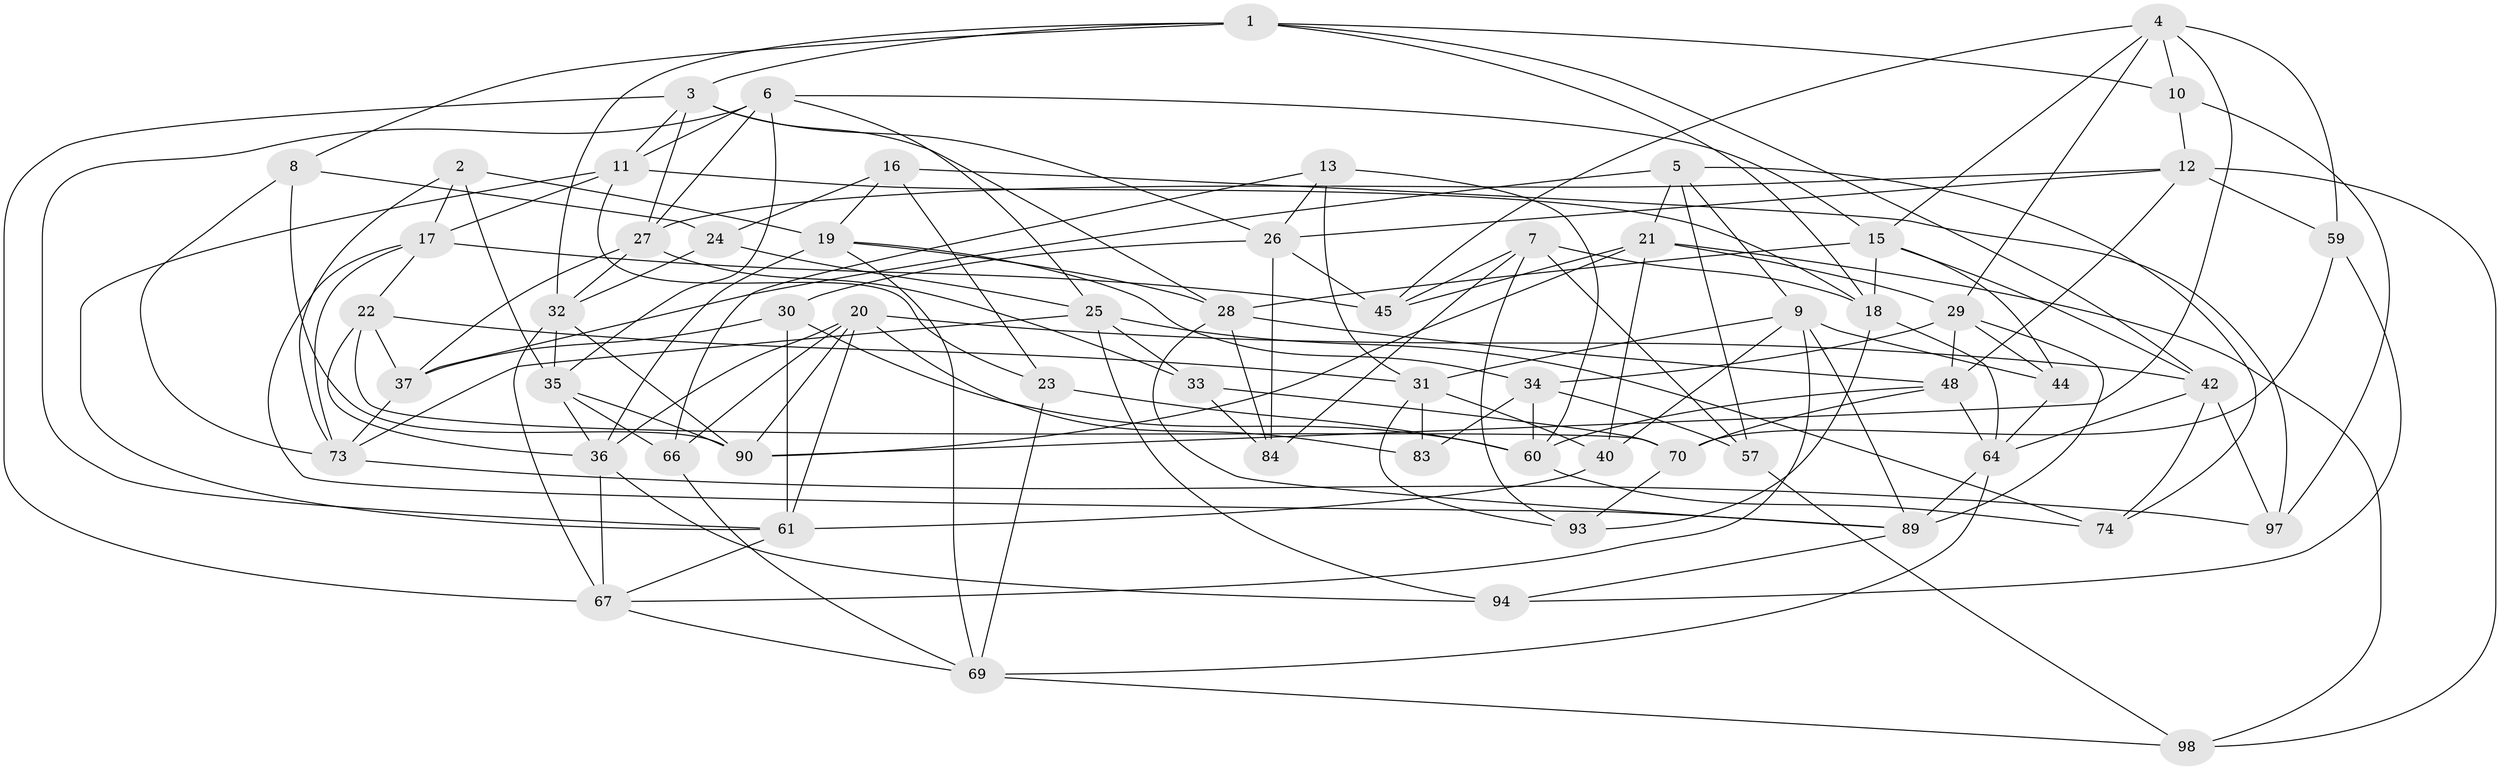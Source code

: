 // Generated by graph-tools (version 1.1) at 2025/52/02/27/25 19:52:28]
// undirected, 60 vertices, 155 edges
graph export_dot {
graph [start="1"]
  node [color=gray90,style=filled];
  1 [super="+39"];
  2;
  3 [super="+46"];
  4 [super="+56"];
  5 [super="+95"];
  6 [super="+77"];
  7 [super="+52"];
  8;
  9 [super="+49"];
  10;
  11 [super="+86"];
  12 [super="+14"];
  13;
  15 [super="+68"];
  16;
  17 [super="+41"];
  18 [super="+43"];
  19 [super="+53"];
  20 [super="+88"];
  21 [super="+92"];
  22 [super="+75"];
  23;
  24;
  25 [super="+51"];
  26 [super="+87"];
  27 [super="+54"];
  28 [super="+91"];
  29 [super="+50"];
  30;
  31 [super="+55"];
  32 [super="+72"];
  33;
  34 [super="+38"];
  35 [super="+76"];
  36 [super="+47"];
  37 [super="+65"];
  40;
  42 [super="+80"];
  44;
  45 [super="+62"];
  48 [super="+58"];
  57;
  59;
  60 [super="+81"];
  61 [super="+63"];
  64 [super="+82"];
  66;
  67 [super="+79"];
  69 [super="+85"];
  70 [super="+71"];
  73 [super="+78"];
  74;
  83;
  84;
  89 [super="+96"];
  90 [super="+99"];
  93;
  94;
  97;
  98;
  1 -- 10;
  1 -- 8;
  1 -- 32;
  1 -- 18;
  1 -- 3;
  1 -- 42;
  2 -- 35;
  2 -- 73;
  2 -- 19;
  2 -- 17;
  3 -- 27;
  3 -- 26;
  3 -- 11;
  3 -- 67;
  3 -- 28;
  4 -- 45;
  4 -- 10;
  4 -- 90;
  4 -- 59;
  4 -- 15;
  4 -- 29;
  5 -- 57;
  5 -- 37 [weight=2];
  5 -- 21;
  5 -- 74;
  5 -- 9;
  6 -- 27;
  6 -- 11;
  6 -- 15;
  6 -- 25;
  6 -- 35;
  6 -- 61;
  7 -- 84;
  7 -- 18;
  7 -- 45 [weight=2];
  7 -- 57;
  7 -- 93;
  8 -- 90;
  8 -- 73;
  8 -- 24;
  9 -- 40;
  9 -- 67;
  9 -- 44;
  9 -- 89;
  9 -- 31;
  10 -- 97;
  10 -- 12;
  11 -- 23;
  11 -- 61;
  11 -- 17;
  11 -- 18;
  12 -- 27;
  12 -- 98;
  12 -- 59;
  12 -- 26;
  12 -- 48;
  13 -- 60;
  13 -- 26;
  13 -- 66;
  13 -- 31;
  15 -- 18;
  15 -- 42;
  15 -- 44;
  15 -- 28;
  16 -- 97;
  16 -- 24;
  16 -- 23;
  16 -- 19;
  17 -- 22;
  17 -- 73;
  17 -- 45;
  17 -- 89;
  18 -- 93;
  18 -- 64;
  19 -- 69;
  19 -- 28;
  19 -- 34;
  19 -- 36;
  20 -- 66;
  20 -- 42;
  20 -- 90;
  20 -- 83;
  20 -- 36;
  20 -- 61;
  21 -- 40;
  21 -- 90;
  21 -- 45;
  21 -- 29;
  21 -- 98;
  22 -- 36;
  22 -- 31;
  22 -- 70 [weight=2];
  22 -- 37;
  23 -- 69;
  23 -- 60;
  24 -- 25;
  24 -- 32;
  25 -- 94;
  25 -- 73;
  25 -- 33;
  25 -- 74;
  26 -- 84;
  26 -- 45;
  26 -- 30;
  27 -- 32;
  27 -- 33;
  27 -- 37;
  28 -- 48;
  28 -- 84;
  28 -- 89;
  29 -- 48;
  29 -- 89;
  29 -- 34;
  29 -- 44;
  30 -- 61;
  30 -- 60;
  30 -- 37;
  31 -- 83;
  31 -- 40;
  31 -- 93;
  32 -- 67;
  32 -- 35;
  32 -- 90;
  33 -- 84;
  33 -- 70;
  34 -- 83 [weight=2];
  34 -- 57;
  34 -- 60;
  35 -- 66;
  35 -- 90;
  35 -- 36;
  36 -- 94;
  36 -- 67;
  37 -- 73;
  40 -- 61;
  42 -- 64;
  42 -- 97;
  42 -- 74;
  44 -- 64;
  48 -- 64;
  48 -- 70;
  48 -- 60;
  57 -- 98;
  59 -- 94;
  59 -- 70;
  60 -- 74;
  61 -- 67;
  64 -- 89;
  64 -- 69;
  66 -- 69;
  67 -- 69;
  69 -- 98;
  70 -- 93;
  73 -- 97;
  89 -- 94;
}
